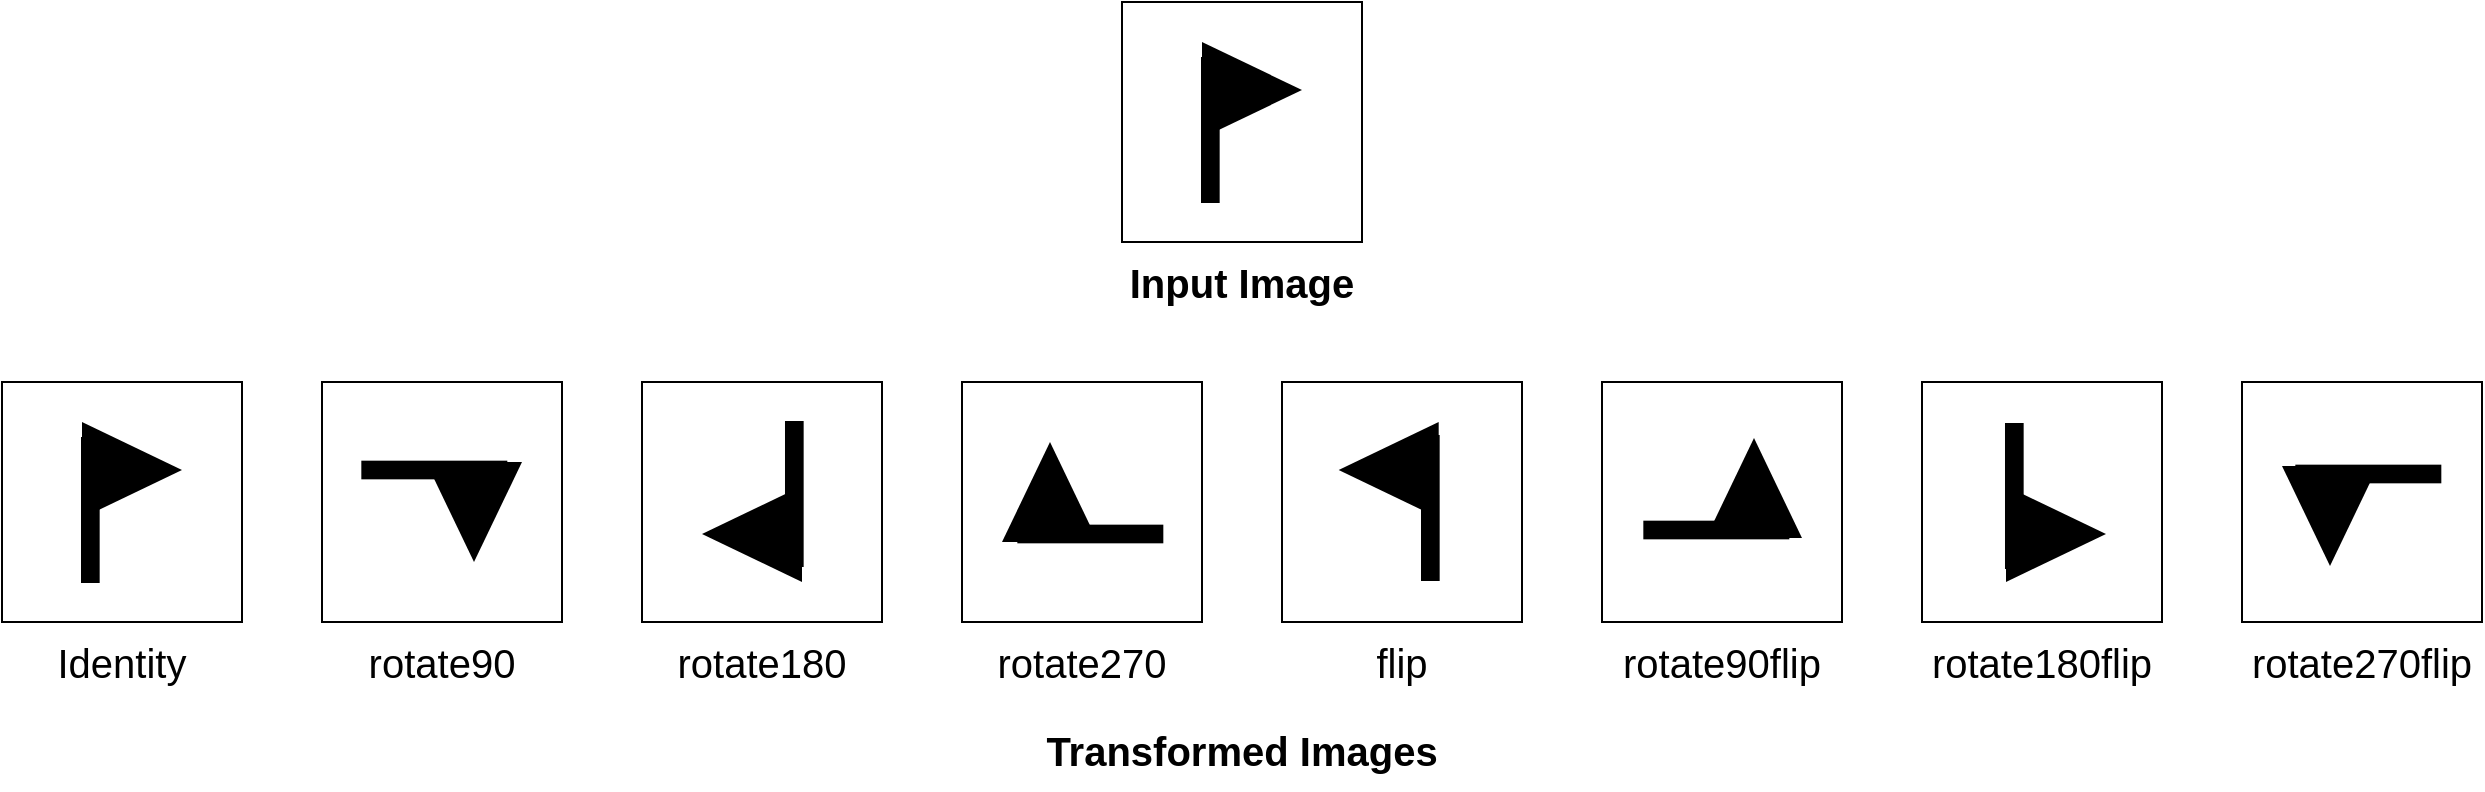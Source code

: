 <mxfile version="12.9.13" type="device"><diagram id="lfsDbQCPJTJKgt-exi1Q" name="Page-1"><mxGraphModel dx="1536" dy="1044" grid="1" gridSize="10" guides="1" tooltips="1" connect="1" arrows="1" fold="1" page="1" pageScale="1" pageWidth="827" pageHeight="1169" math="0" shadow="0"><root><mxCell id="0"/><mxCell id="1" parent="0"/><mxCell id="5IWJKjxEgTncHrL97rWU-24" value="" style="group" parent="1" vertex="1" connectable="0"><mxGeometry x="680" y="10" width="120" height="120" as="geometry"/></mxCell><mxCell id="5IWJKjxEgTncHrL97rWU-17" value="" style="group" parent="5IWJKjxEgTncHrL97rWU-24" vertex="1" connectable="0"><mxGeometry x="40" y="20" width="50" height="80" as="geometry"/></mxCell><mxCell id="5IWJKjxEgTncHrL97rWU-9" value="" style="rounded=0;whiteSpace=wrap;html=1;fillColor=#000000;" parent="5IWJKjxEgTncHrL97rWU-17" vertex="1"><mxGeometry y="8" width="8.333" height="72" as="geometry"/></mxCell><mxCell id="5IWJKjxEgTncHrL97rWU-8" value="" style="triangle;whiteSpace=wrap;html=1;fillColor=#000000;strokeColor=none;" parent="5IWJKjxEgTncHrL97rWU-17" vertex="1"><mxGeometry width="50" height="48" as="geometry"/></mxCell><mxCell id="5IWJKjxEgTncHrL97rWU-18" value="" style="whiteSpace=wrap;html=1;aspect=fixed;fillColor=none;" parent="5IWJKjxEgTncHrL97rWU-24" vertex="1"><mxGeometry width="120" height="120" as="geometry"/></mxCell><mxCell id="5IWJKjxEgTncHrL97rWU-25" value="" style="group" parent="1" vertex="1" connectable="0"><mxGeometry x="120" y="200" width="120" height="120" as="geometry"/></mxCell><mxCell id="5IWJKjxEgTncHrL97rWU-26" value="" style="group" parent="5IWJKjxEgTncHrL97rWU-25" vertex="1" connectable="0"><mxGeometry x="40" y="20" width="50" height="80" as="geometry"/></mxCell><mxCell id="5IWJKjxEgTncHrL97rWU-27" value="" style="rounded=0;whiteSpace=wrap;html=1;fillColor=#000000;" parent="5IWJKjxEgTncHrL97rWU-26" vertex="1"><mxGeometry y="8" width="8.333" height="72" as="geometry"/></mxCell><mxCell id="5IWJKjxEgTncHrL97rWU-28" value="" style="triangle;whiteSpace=wrap;html=1;fillColor=#000000;strokeColor=none;" parent="5IWJKjxEgTncHrL97rWU-26" vertex="1"><mxGeometry width="50" height="48" as="geometry"/></mxCell><mxCell id="5IWJKjxEgTncHrL97rWU-29" value="" style="whiteSpace=wrap;html=1;aspect=fixed;fillColor=none;" parent="5IWJKjxEgTncHrL97rWU-25" vertex="1"><mxGeometry width="120" height="120" as="geometry"/></mxCell><mxCell id="5IWJKjxEgTncHrL97rWU-30" value="" style="group;rotation=90;" parent="1" vertex="1" connectable="0"><mxGeometry x="280" y="200" width="120" height="120" as="geometry"/></mxCell><mxCell id="5IWJKjxEgTncHrL97rWU-31" value="" style="group;rotation=90;" parent="5IWJKjxEgTncHrL97rWU-30" vertex="1" connectable="0"><mxGeometry x="35" y="25" width="50" height="80" as="geometry"/></mxCell><mxCell id="5IWJKjxEgTncHrL97rWU-32" value="" style="rounded=0;whiteSpace=wrap;html=1;fillColor=#000000;rotation=90;" parent="5IWJKjxEgTncHrL97rWU-31" vertex="1"><mxGeometry x="17" y="-17" width="8.333" height="72" as="geometry"/></mxCell><mxCell id="5IWJKjxEgTncHrL97rWU-33" value="" style="triangle;whiteSpace=wrap;html=1;fillColor=#000000;strokeColor=none;rotation=90;" parent="5IWJKjxEgTncHrL97rWU-31" vertex="1"><mxGeometry x="16" y="16" width="50" height="48" as="geometry"/></mxCell><mxCell id="5IWJKjxEgTncHrL97rWU-34" value="" style="whiteSpace=wrap;html=1;aspect=fixed;fillColor=none;rotation=90;" parent="5IWJKjxEgTncHrL97rWU-30" vertex="1"><mxGeometry width="120" height="120" as="geometry"/></mxCell><mxCell id="5IWJKjxEgTncHrL97rWU-35" value="" style="group;rotation=-180;" parent="1" vertex="1" connectable="0"><mxGeometry x="440" y="200" width="120" height="120" as="geometry"/></mxCell><mxCell id="5IWJKjxEgTncHrL97rWU-36" value="" style="group;rotation=-180;" parent="5IWJKjxEgTncHrL97rWU-35" vertex="1" connectable="0"><mxGeometry x="30" y="20" width="50" height="80" as="geometry"/></mxCell><mxCell id="5IWJKjxEgTncHrL97rWU-37" value="" style="rounded=0;whiteSpace=wrap;html=1;fillColor=#000000;rotation=-180;" parent="5IWJKjxEgTncHrL97rWU-36" vertex="1"><mxGeometry x="42" width="8.333" height="72" as="geometry"/></mxCell><mxCell id="5IWJKjxEgTncHrL97rWU-38" value="" style="triangle;whiteSpace=wrap;html=1;fillColor=#000000;strokeColor=none;rotation=-180;" parent="5IWJKjxEgTncHrL97rWU-36" vertex="1"><mxGeometry y="32" width="50" height="48" as="geometry"/></mxCell><mxCell id="5IWJKjxEgTncHrL97rWU-39" value="" style="whiteSpace=wrap;html=1;aspect=fixed;fillColor=none;rotation=-180;" parent="5IWJKjxEgTncHrL97rWU-35" vertex="1"><mxGeometry width="120" height="120" as="geometry"/></mxCell><mxCell id="5IWJKjxEgTncHrL97rWU-40" value="" style="group;rotation=-90;" parent="1" vertex="1" connectable="0"><mxGeometry x="600" y="200" width="120" height="120" as="geometry"/></mxCell><mxCell id="5IWJKjxEgTncHrL97rWU-41" value="" style="group;rotation=-90;" parent="5IWJKjxEgTncHrL97rWU-40" vertex="1" connectable="0"><mxGeometry x="35" y="15" width="50" height="80" as="geometry"/></mxCell><mxCell id="5IWJKjxEgTncHrL97rWU-42" value="" style="rounded=0;whiteSpace=wrap;html=1;fillColor=#000000;rotation=-90;" parent="5IWJKjxEgTncHrL97rWU-41" vertex="1"><mxGeometry x="25" y="25" width="8.333" height="72" as="geometry"/></mxCell><mxCell id="5IWJKjxEgTncHrL97rWU-43" value="" style="triangle;whiteSpace=wrap;html=1;fillColor=#000000;strokeColor=none;rotation=-90;" parent="5IWJKjxEgTncHrL97rWU-41" vertex="1"><mxGeometry x="-16" y="16" width="50" height="48" as="geometry"/></mxCell><mxCell id="5IWJKjxEgTncHrL97rWU-44" value="" style="whiteSpace=wrap;html=1;aspect=fixed;fillColor=none;rotation=-90;" parent="5IWJKjxEgTncHrL97rWU-40" vertex="1"><mxGeometry width="120" height="120" as="geometry"/></mxCell><mxCell id="5IWJKjxEgTncHrL97rWU-66" value="" style="group" parent="1" vertex="1" connectable="0"><mxGeometry x="760" y="200" width="120" height="120" as="geometry"/></mxCell><mxCell id="5IWJKjxEgTncHrL97rWU-65" value="" style="whiteSpace=wrap;html=1;aspect=fixed;fillColor=none;" parent="5IWJKjxEgTncHrL97rWU-66" vertex="1"><mxGeometry width="120" height="120" as="geometry"/></mxCell><mxCell id="5IWJKjxEgTncHrL97rWU-47" value="" style="rounded=0;whiteSpace=wrap;html=1;fillColor=#000000;" parent="5IWJKjxEgTncHrL97rWU-66" vertex="1"><mxGeometry x="70" y="27" width="8.333" height="72" as="geometry"/></mxCell><mxCell id="5IWJKjxEgTncHrL97rWU-48" value="" style="triangle;whiteSpace=wrap;html=1;fillColor=#000000;strokeColor=none;rotation=-180;" parent="5IWJKjxEgTncHrL97rWU-66" vertex="1"><mxGeometry x="28.33" y="20" width="50" height="48" as="geometry"/></mxCell><mxCell id="5IWJKjxEgTncHrL97rWU-67" value="" style="group;rotation=90;" parent="1" vertex="1" connectable="0"><mxGeometry x="920" y="200" width="120" height="120" as="geometry"/></mxCell><mxCell id="5IWJKjxEgTncHrL97rWU-68" value="" style="whiteSpace=wrap;html=1;aspect=fixed;fillColor=none;rotation=90;" parent="5IWJKjxEgTncHrL97rWU-67" vertex="1"><mxGeometry width="120" height="120" as="geometry"/></mxCell><mxCell id="5IWJKjxEgTncHrL97rWU-69" value="" style="rounded=0;whiteSpace=wrap;html=1;fillColor=#000000;rotation=90;" parent="5IWJKjxEgTncHrL97rWU-67" vertex="1"><mxGeometry x="53" y="38" width="8.333" height="72" as="geometry"/></mxCell><mxCell id="5IWJKjxEgTncHrL97rWU-70" value="" style="triangle;whiteSpace=wrap;html=1;fillColor=#000000;strokeColor=none;rotation=-90;" parent="5IWJKjxEgTncHrL97rWU-67" vertex="1"><mxGeometry x="51" y="29" width="50" height="48" as="geometry"/></mxCell><mxCell id="5IWJKjxEgTncHrL97rWU-71" value="" style="group;rotation=-180;" parent="1" vertex="1" connectable="0"><mxGeometry x="1080" y="200" width="120" height="120" as="geometry"/></mxCell><mxCell id="5IWJKjxEgTncHrL97rWU-72" value="" style="whiteSpace=wrap;html=1;aspect=fixed;fillColor=none;rotation=-180;" parent="5IWJKjxEgTncHrL97rWU-71" vertex="1"><mxGeometry width="120" height="120" as="geometry"/></mxCell><mxCell id="5IWJKjxEgTncHrL97rWU-73" value="" style="rounded=0;whiteSpace=wrap;html=1;fillColor=#000000;rotation=-180;" parent="5IWJKjxEgTncHrL97rWU-71" vertex="1"><mxGeometry x="42" y="21" width="8.333" height="72" as="geometry"/></mxCell><mxCell id="5IWJKjxEgTncHrL97rWU-74" value="" style="triangle;whiteSpace=wrap;html=1;fillColor=#000000;strokeColor=none;rotation=-360;" parent="5IWJKjxEgTncHrL97rWU-71" vertex="1"><mxGeometry x="42" y="52" width="50" height="48" as="geometry"/></mxCell><mxCell id="5IWJKjxEgTncHrL97rWU-75" value="" style="group;rotation=-90;" parent="1" vertex="1" connectable="0"><mxGeometry x="1240" y="200" width="120" height="120" as="geometry"/></mxCell><mxCell id="5IWJKjxEgTncHrL97rWU-76" value="" style="whiteSpace=wrap;html=1;aspect=fixed;fillColor=none;rotation=-90;" parent="5IWJKjxEgTncHrL97rWU-75" vertex="1"><mxGeometry width="120" height="120" as="geometry"/></mxCell><mxCell id="5IWJKjxEgTncHrL97rWU-77" value="" style="rounded=0;whiteSpace=wrap;html=1;fillColor=#000000;rotation=-90;" parent="5IWJKjxEgTncHrL97rWU-75" vertex="1"><mxGeometry x="59" y="10" width="8.333" height="72" as="geometry"/></mxCell><mxCell id="5IWJKjxEgTncHrL97rWU-78" value="" style="triangle;whiteSpace=wrap;html=1;fillColor=#000000;strokeColor=none;rotation=-270;" parent="5IWJKjxEgTncHrL97rWU-75" vertex="1"><mxGeometry x="19" y="43" width="50" height="48" as="geometry"/></mxCell><mxCell id="5IWJKjxEgTncHrL97rWU-80" value="&lt;font style=&quot;font-size: 20px&quot;&gt;&lt;b&gt;Input Image&lt;/b&gt;&lt;/font&gt;" style="text;html=1;strokeColor=none;fillColor=none;align=center;verticalAlign=middle;whiteSpace=wrap;rounded=0;" parent="1" vertex="1"><mxGeometry x="680" y="130" width="120" height="40" as="geometry"/></mxCell><mxCell id="5IWJKjxEgTncHrL97rWU-81" value="&lt;span style=&quot;font-size: 20px&quot;&gt;Identity&lt;/span&gt;" style="text;html=1;strokeColor=none;fillColor=none;align=center;verticalAlign=middle;whiteSpace=wrap;rounded=0;" parent="1" vertex="1"><mxGeometry x="120" y="320" width="120" height="40" as="geometry"/></mxCell><mxCell id="5IWJKjxEgTncHrL97rWU-82" value="&lt;span style=&quot;font-size: 20px&quot;&gt;rotate270flip&lt;/span&gt;" style="text;html=1;strokeColor=none;fillColor=none;align=center;verticalAlign=middle;whiteSpace=wrap;rounded=0;" parent="1" vertex="1"><mxGeometry x="1240" y="320" width="120" height="40" as="geometry"/></mxCell><mxCell id="5IWJKjxEgTncHrL97rWU-83" value="&lt;span style=&quot;font-size: 20px&quot;&gt;rotate90&lt;/span&gt;" style="text;html=1;strokeColor=none;fillColor=none;align=center;verticalAlign=middle;whiteSpace=wrap;rounded=0;" parent="1" vertex="1"><mxGeometry x="280" y="320" width="120" height="40" as="geometry"/></mxCell><mxCell id="5IWJKjxEgTncHrL97rWU-86" value="&lt;span style=&quot;font-size: 20px&quot;&gt;rotate180&lt;/span&gt;" style="text;html=1;strokeColor=none;fillColor=none;align=center;verticalAlign=middle;whiteSpace=wrap;rounded=0;" parent="1" vertex="1"><mxGeometry x="440" y="320" width="120" height="40" as="geometry"/></mxCell><mxCell id="5IWJKjxEgTncHrL97rWU-87" value="&lt;span style=&quot;font-size: 20px&quot;&gt;rotate270&lt;/span&gt;" style="text;html=1;strokeColor=none;fillColor=none;align=center;verticalAlign=middle;whiteSpace=wrap;rounded=0;" parent="1" vertex="1"><mxGeometry x="600" y="320" width="120" height="40" as="geometry"/></mxCell><mxCell id="5IWJKjxEgTncHrL97rWU-88" value="&lt;span style=&quot;font-size: 20px&quot;&gt;rotate180flip&lt;/span&gt;" style="text;html=1;strokeColor=none;fillColor=none;align=center;verticalAlign=middle;whiteSpace=wrap;rounded=0;" parent="1" vertex="1"><mxGeometry x="1080" y="320" width="120" height="40" as="geometry"/></mxCell><mxCell id="5IWJKjxEgTncHrL97rWU-89" value="&lt;span style=&quot;font-size: 20px&quot;&gt;rotate90flip&lt;/span&gt;" style="text;html=1;strokeColor=none;fillColor=none;align=center;verticalAlign=middle;whiteSpace=wrap;rounded=0;" parent="1" vertex="1"><mxGeometry x="920" y="320" width="120" height="40" as="geometry"/></mxCell><mxCell id="5IWJKjxEgTncHrL97rWU-90" value="&lt;span style=&quot;font-size: 20px&quot;&gt;flip&lt;/span&gt;" style="text;html=1;strokeColor=none;fillColor=none;align=center;verticalAlign=middle;whiteSpace=wrap;rounded=0;" parent="1" vertex="1"><mxGeometry x="760" y="320" width="120" height="40" as="geometry"/></mxCell><mxCell id="5IWJKjxEgTncHrL97rWU-91" value="&lt;font style=&quot;font-size: 20px&quot;&gt;&lt;b&gt;Transformed Images&lt;/b&gt;&lt;/font&gt;" style="text;html=1;strokeColor=none;fillColor=none;align=center;verticalAlign=middle;whiteSpace=wrap;rounded=0;" parent="1" vertex="1"><mxGeometry x="440" y="364" width="600" height="40" as="geometry"/></mxCell></root></mxGraphModel></diagram></mxfile>